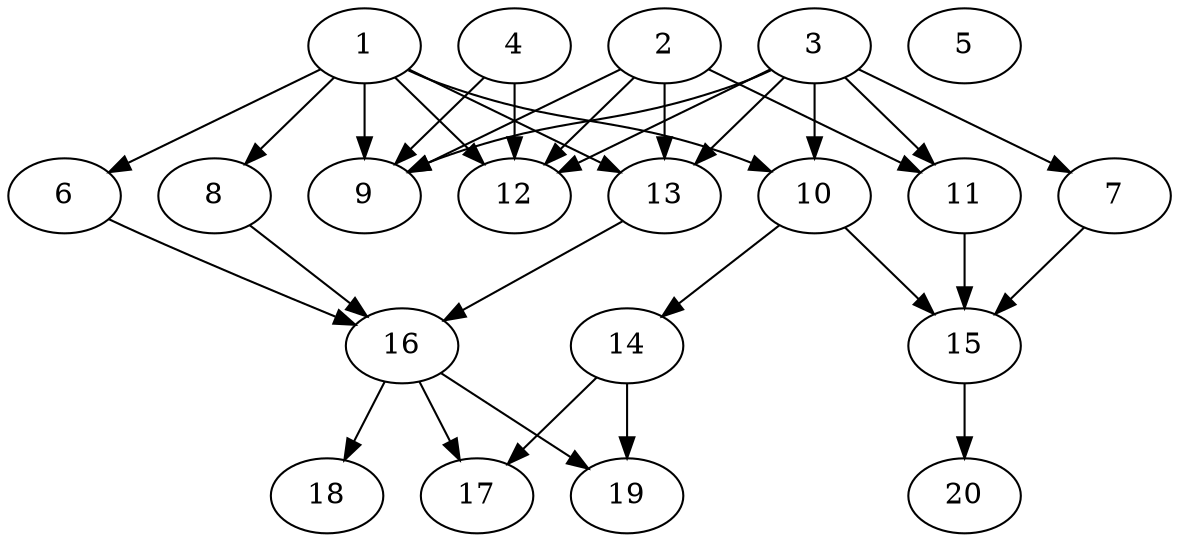// DAG automatically generated by daggen at Tue Jul 23 14:28:59 2019
// ./daggen --dot -n 20 --ccr 0.5 --fat 0.6 --regular 0.5 --density 0.7 --mindata 5242880 --maxdata 52428800 
digraph G {
  1 [size="73586688", alpha="0.09", expect_size="36793344"] 
  1 -> 6 [size ="36793344"]
  1 -> 8 [size ="36793344"]
  1 -> 9 [size ="36793344"]
  1 -> 10 [size ="36793344"]
  1 -> 12 [size ="36793344"]
  1 -> 13 [size ="36793344"]
  2 [size="64905216", alpha="0.12", expect_size="32452608"] 
  2 -> 9 [size ="32452608"]
  2 -> 11 [size ="32452608"]
  2 -> 12 [size ="32452608"]
  2 -> 13 [size ="32452608"]
  3 [size="49250304", alpha="0.13", expect_size="24625152"] 
  3 -> 7 [size ="24625152"]
  3 -> 9 [size ="24625152"]
  3 -> 10 [size ="24625152"]
  3 -> 11 [size ="24625152"]
  3 -> 12 [size ="24625152"]
  3 -> 13 [size ="24625152"]
  4 [size="31156224", alpha="0.05", expect_size="15578112"] 
  4 -> 9 [size ="15578112"]
  4 -> 12 [size ="15578112"]
  5 [size="15982592", alpha="0.14", expect_size="7991296"] 
  6 [size="83752960", alpha="0.06", expect_size="41876480"] 
  6 -> 16 [size ="41876480"]
  7 [size="22620160", alpha="0.16", expect_size="11310080"] 
  7 -> 15 [size ="11310080"]
  8 [size="12503040", alpha="0.09", expect_size="6251520"] 
  8 -> 16 [size ="6251520"]
  9 [size="27027456", alpha="0.13", expect_size="13513728"] 
  10 [size="65662976", alpha="0.14", expect_size="32831488"] 
  10 -> 14 [size ="32831488"]
  10 -> 15 [size ="32831488"]
  11 [size="47763456", alpha="0.01", expect_size="23881728"] 
  11 -> 15 [size ="23881728"]
  12 [size="89186304", alpha="0.07", expect_size="44593152"] 
  13 [size="51329024", alpha="0.14", expect_size="25664512"] 
  13 -> 16 [size ="25664512"]
  14 [size="19388416", alpha="0.10", expect_size="9694208"] 
  14 -> 17 [size ="9694208"]
  14 -> 19 [size ="9694208"]
  15 [size="44967936", alpha="0.11", expect_size="22483968"] 
  15 -> 20 [size ="22483968"]
  16 [size="14321664", alpha="0.17", expect_size="7160832"] 
  16 -> 17 [size ="7160832"]
  16 -> 18 [size ="7160832"]
  16 -> 19 [size ="7160832"]
  17 [size="42946560", alpha="0.03", expect_size="21473280"] 
  18 [size="25681920", alpha="0.01", expect_size="12840960"] 
  19 [size="69550080", alpha="0.07", expect_size="34775040"] 
  20 [size="35344384", alpha="0.12", expect_size="17672192"] 
}
